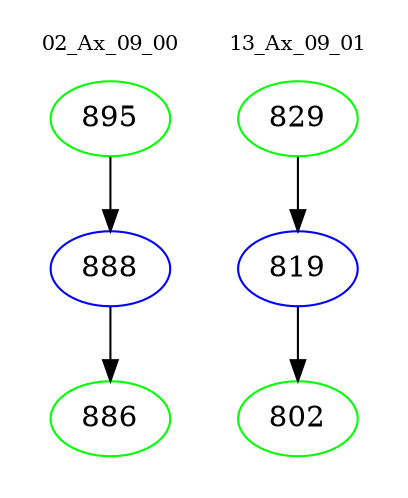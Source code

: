 digraph{
subgraph cluster_0 {
color = white
label = "02_Ax_09_00";
fontsize=10;
T0_895 [label="895", color="green"]
T0_895 -> T0_888 [color="black"]
T0_888 [label="888", color="blue"]
T0_888 -> T0_886 [color="black"]
T0_886 [label="886", color="green"]
}
subgraph cluster_1 {
color = white
label = "13_Ax_09_01";
fontsize=10;
T1_829 [label="829", color="green"]
T1_829 -> T1_819 [color="black"]
T1_819 [label="819", color="blue"]
T1_819 -> T1_802 [color="black"]
T1_802 [label="802", color="green"]
}
}
